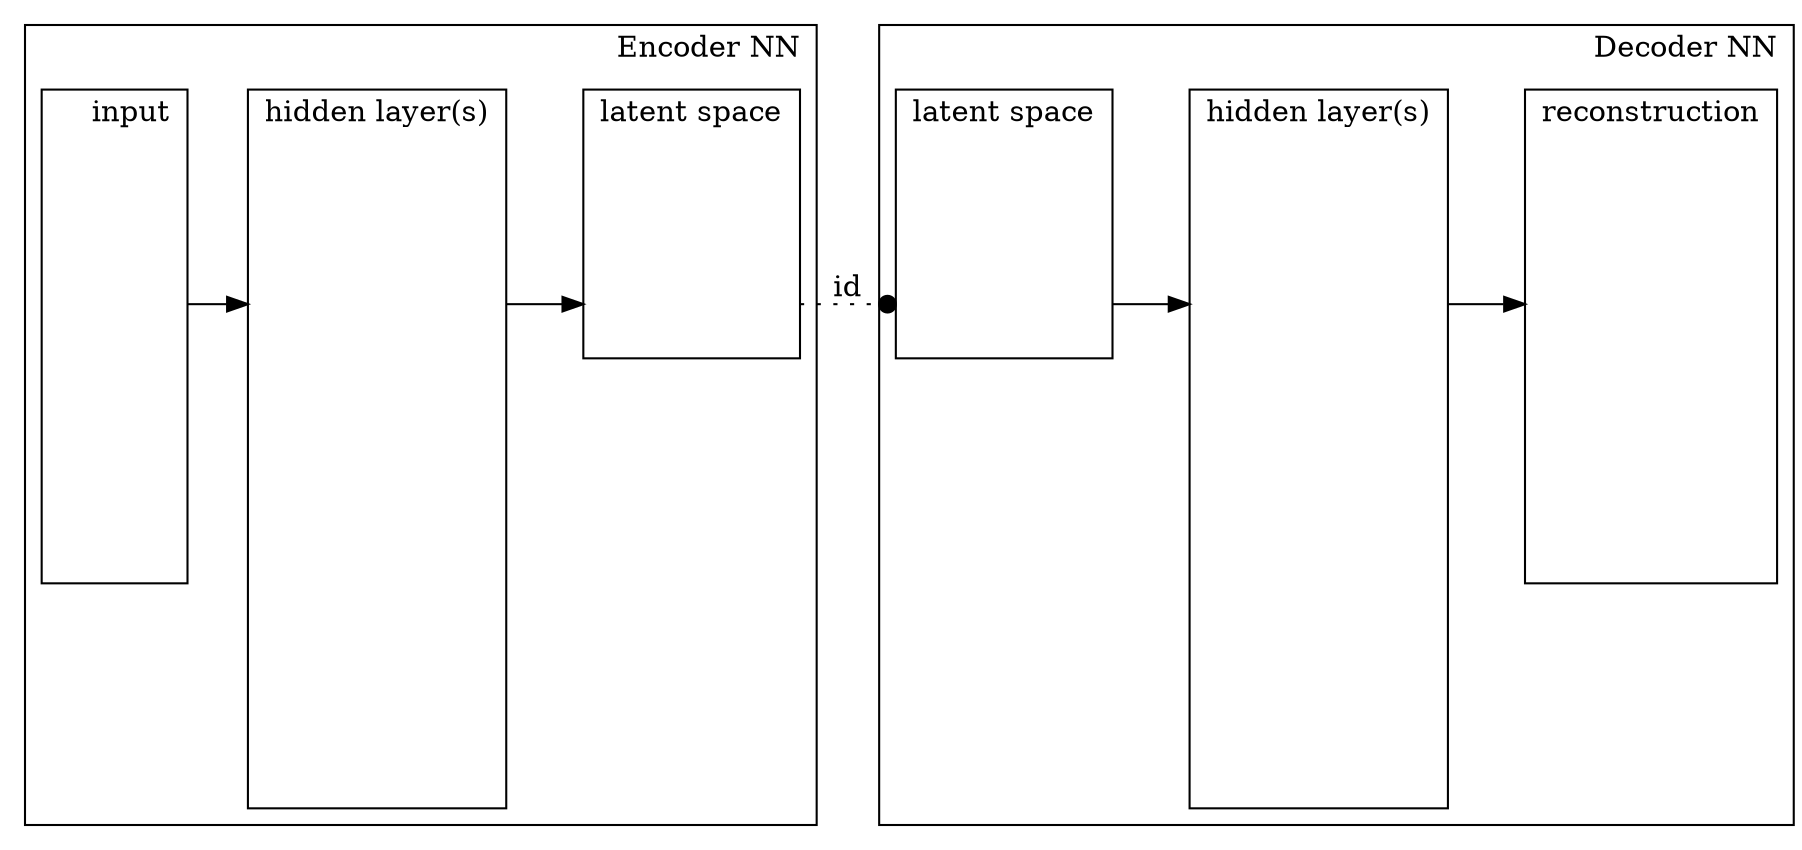 digraph {
    rankdir=LR;
    compound=true;
	subgraph clusterEncoder0 {
            label="Encoder NN"; labeljust=r; labelloc=t;
        subgraph cluster_layer_e0 {
            label="input"; labeljust=r; labelloc=t;
            rank=same;
            x1 [shape=none, label=""];
            x2 [shape=none, label=""];
            x3 [shape=none, label=""];
            x4 [shape=none, label=""];
        }
        subgraph cluster_layer_e1 {
            label="hidden layer(s)"; labeljust=r; labelloc=t;
            rank=same;
            y1 [shape=none, label=""];
            y2 [shape=none, label=""];
            y3 [shape=none, label=""];
            y4 [shape=none, label=""];
            y5 [shape=none, label=""];
            y6 [shape=none, label=""];
        }
        subgraph cluster_layer_e2 {
            label="latent space"; labeljust=r; labelloc=t;
            rank=same;
            z1 [shape=none, label=""];
            z2 [shape=none, label=""];
        }
    }
	subgraph clusterDecoder0 {
            label="Decoder NN"; labeljust=r; labelloc=t;
        subgraph cluster_layer_d0 {
            label="latent space"; labeljust=r; labelloc=t;
            rank=same;
            dz1 [shape=none, label=""];
            dz2 [shape=none, label=""];
        }
        subgraph cluster_layer_d1 {
            label="hidden layer(s)"; labeljust=r; labelloc=t;
            rank=same;
            dy1 [shape=none, label=""];
            dy2 [shape=none, label=""];
            dy3 [shape=none, label=""];
            dy4 [shape=none, label=""];
            dy5 [shape=none, label=""];
            dy6 [shape=none, label=""];
        }
        subgraph cluster_layer_d2 {
            label="reconstruction"; labeljust=r; labelloc=t;
            rank=same;
            dx1 [shape=none, label=""];
            dx2 [shape=none, label=""];
            dx3 [shape=none, label=""];
            dx4 [shape=none, label=""];
        }
    }
    x2 -> y2 [ltail=cluster_layer_e0, lhead=cluster_layer_e1];
    y2 -> z2 [ltail=cluster_layer_e1, lhead=cluster_layer_e2];
    z2 -> dz2 [ltail=cluster_layer_e2, lhead=cluster_layer_d0, style=dotted,
    arrowhead=dot,
    label="id"];
    dz2 -> dy2 [ltail=cluster_layer_d0, lhead=cluster_layer_d1];
    dy2 -> dx2 [ltail=cluster_layer_d1, lhead=cluster_layer_d2];
}

